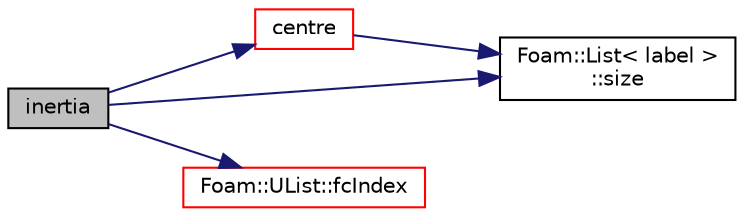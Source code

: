 digraph "inertia"
{
  bgcolor="transparent";
  edge [fontname="Helvetica",fontsize="10",labelfontname="Helvetica",labelfontsize="10"];
  node [fontname="Helvetica",fontsize="10",shape=record];
  rankdir="LR";
  Node1 [label="inertia",height=0.2,width=0.4,color="black", fillcolor="grey75", style="filled", fontcolor="black"];
  Node1 -> Node2 [color="midnightblue",fontsize="10",style="solid",fontname="Helvetica"];
  Node2 [label="centre",height=0.2,width=0.4,color="red",URL="$a00725.html#ae686335a8e426b97037d6845043b7151",tooltip="Centre point of face. "];
  Node2 -> Node3 [color="midnightblue",fontsize="10",style="solid",fontname="Helvetica"];
  Node3 [label="Foam::List\< label \>\l::size",height=0.2,width=0.4,color="black",URL="$a01397.html#a723361dc2020160f5492e8fe2d09fa44",tooltip="Return the number of elements in the UList. "];
  Node1 -> Node4 [color="midnightblue",fontsize="10",style="solid",fontname="Helvetica"];
  Node4 [label="Foam::UList::fcIndex",height=0.2,width=0.4,color="red",URL="$a02847.html#af4d05e19e6cdc80f0c7acd5bbe250f69",tooltip="Return the forward circular index, i.e. the next index. "];
  Node1 -> Node3 [color="midnightblue",fontsize="10",style="solid",fontname="Helvetica"];
}
